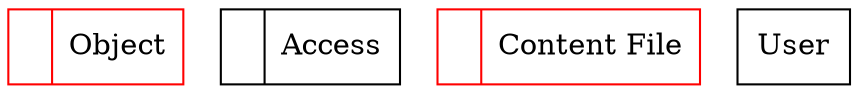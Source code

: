 digraph dfd2{ 
node[shape=record]
200 [label="<f0>  |<f1> Object " color=red];
201 [label="<f0>  |<f1> Access " ];
202 [label="<f0>  |<f1> Content File " color=red];
203 [label="User" shape=box];
}